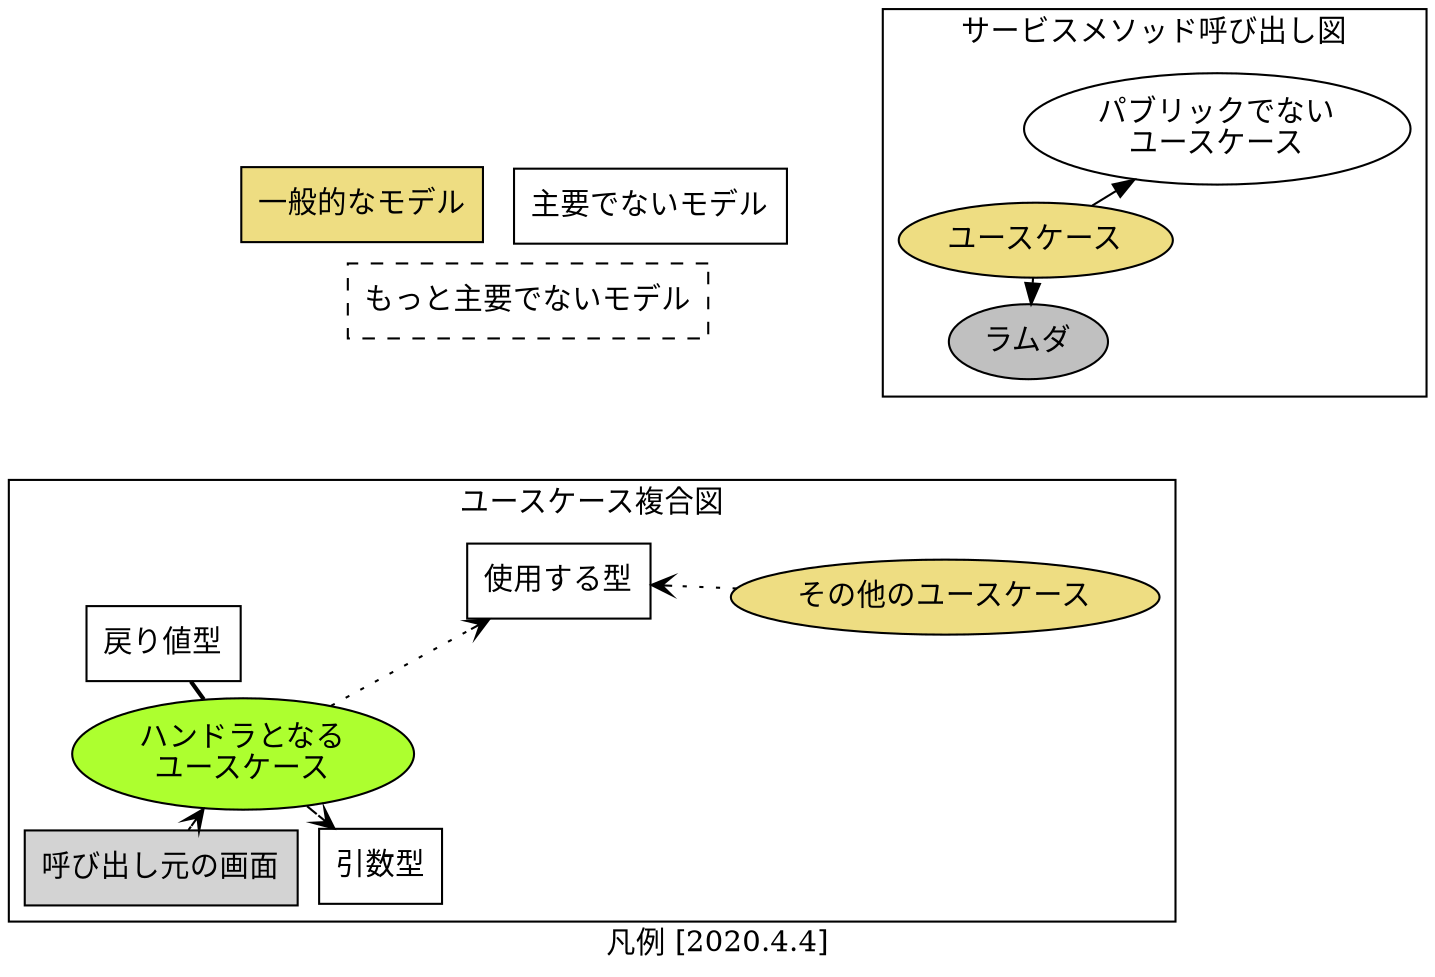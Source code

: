 digraph {
    layout = fdp;
    label = "凡例 [2020.4.4]";
    node [shape = box,style = filled,fillcolor = lightgoldenrod];


    subgraph cluster1 {
    label = "サービスメソッド呼び出し図"

    usecase [label = "ユースケース", shape = ellipse];
    nonPublicUsecase [label = "パブリックでない\nユースケース", fillcolor = black, style = solid, shape = ellipse];
    lambda [label = "ラムダ", shape = ellipse, fillcolor = gray];

    usecase -> nonPublicUsecase
    usecase -> lambda
    }
    subgraph cluster2 {
    label = "ユースケース複合図"

    handlerUsecase [label = "ハンドラとなる\nユースケース", fillcolor = greenyellow, shape = ellipse];
    otherUsecase [label = "その他のユースケース", shape = ellipse];

    screen [label = "呼び出し元の画面", shape = box, style = filled, fillcolor = lightgray];
    returnModel [label = "戻り値型", style = solid, fillcolor = whitesmoke]
    requireModel [label = "引数型", style = solid, fillcolor = whitesmoke]
    usingModel [label = "使用する型", style = solid, fillcolor = whitesmoke]

    screen -> handlerUsecase [style = dotted,arrowhead = open];
    handlerUsecase -> returnModel [style = bold,arrowhead = none];
    handlerUsecase -> requireModel [style = dashed,arrowhead = open];
    handlerUsecase -> usingModel [style = dotted,arrowhead = open];

    otherUsecase -> usingModel [style = dotted,arrowhead = open];
    }

    model [label = "一般的なモデル"];
    other1 [label = "主要でないモデル", style = solid, fillcolor = whitesmoke];
    other2 [label = "もっと主要でないモデル", style = dashed, fillcolor = whitesmoke];

    {
    # 出力上近くに置くための関連
    edge [color = none,arrowhead = none];

    model -> other1;
    model -> other2;
    other1 -> other2;
    }
}